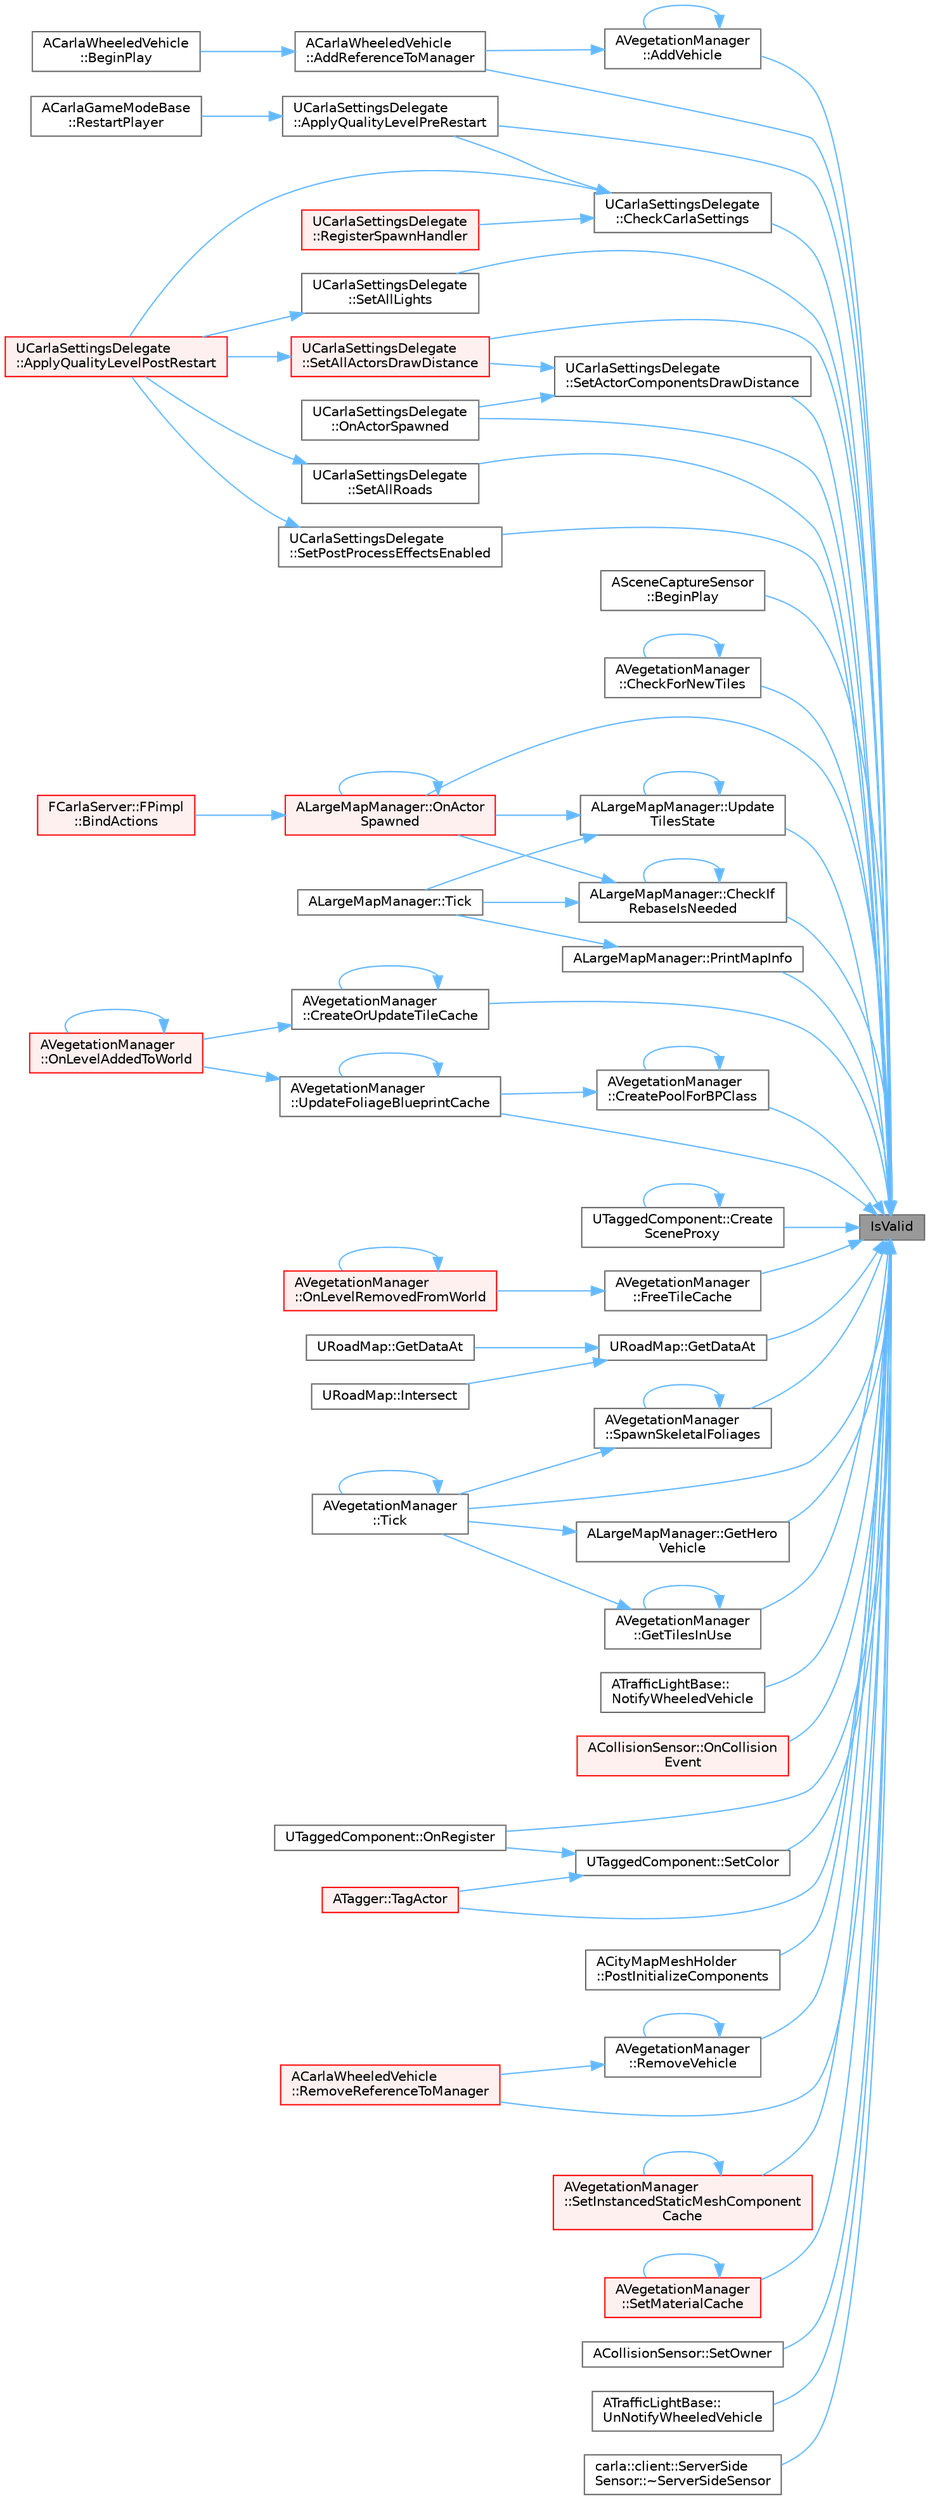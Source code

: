 digraph "IsValid"
{
 // INTERACTIVE_SVG=YES
 // LATEX_PDF_SIZE
  bgcolor="transparent";
  edge [fontname=Helvetica,fontsize=10,labelfontname=Helvetica,labelfontsize=10];
  node [fontname=Helvetica,fontsize=10,shape=box,height=0.2,width=0.4];
  rankdir="RL";
  Node1 [id="Node000001",label="IsValid",height=0.2,width=0.4,color="gray40", fillcolor="grey60", style="filled", fontcolor="black",tooltip=" "];
  Node1 -> Node2 [id="edge1_Node000001_Node000002",dir="back",color="steelblue1",style="solid",tooltip=" "];
  Node2 [id="Node000002",label="ACarlaWheeledVehicle\l::AddReferenceToManager",height=0.2,width=0.4,color="grey40", fillcolor="white", style="filled",URL="$d5/d70/classACarlaWheeledVehicle.html#a1c477838cd3be7dc9a12e589e676168e",tooltip=" "];
  Node2 -> Node3 [id="edge2_Node000002_Node000003",dir="back",color="steelblue1",style="solid",tooltip=" "];
  Node3 [id="Node000003",label="ACarlaWheeledVehicle\l::BeginPlay",height=0.2,width=0.4,color="grey40", fillcolor="white", style="filled",URL="$d5/d70/classACarlaWheeledVehicle.html#a3d0d084ca4b3bf7b7ad245ebe4178952",tooltip=" "];
  Node1 -> Node4 [id="edge3_Node000001_Node000004",dir="back",color="steelblue1",style="solid",tooltip=" "];
  Node4 [id="Node000004",label="AVegetationManager\l::AddVehicle",height=0.2,width=0.4,color="grey40", fillcolor="white", style="filled",URL="$dd/dfc/classAVegetationManager.html#a754a4ad1c9c4cbd269ba7f722ec9d775",tooltip=" "];
  Node4 -> Node2 [id="edge4_Node000004_Node000002",dir="back",color="steelblue1",style="solid",tooltip=" "];
  Node4 -> Node4 [id="edge5_Node000004_Node000004",dir="back",color="steelblue1",style="solid",tooltip=" "];
  Node1 -> Node5 [id="edge6_Node000001_Node000005",dir="back",color="steelblue1",style="solid",tooltip=" "];
  Node5 [id="Node000005",label="UCarlaSettingsDelegate\l::ApplyQualityLevelPreRestart",height=0.2,width=0.4,color="grey40", fillcolor="white", style="filled",URL="$d4/d74/classUCarlaSettingsDelegate.html#a031911c88b39079b47333baa8f876ed0",tooltip="Before loading a level, apply the current settings."];
  Node5 -> Node6 [id="edge7_Node000005_Node000006",dir="back",color="steelblue1",style="solid",tooltip=" "];
  Node6 [id="Node000006",label="ACarlaGameModeBase\l::RestartPlayer",height=0.2,width=0.4,color="grey40", fillcolor="white", style="filled",URL="$db/de5/classACarlaGameModeBase.html#a6432ad32a9c3868d814f51c8b96a4b83",tooltip=" "];
  Node1 -> Node7 [id="edge8_Node000001_Node000007",dir="back",color="steelblue1",style="solid",tooltip=" "];
  Node7 [id="Node000007",label="ASceneCaptureSensor\l::BeginPlay",height=0.2,width=0.4,color="grey40", fillcolor="white", style="filled",URL="$d4/d60/classASceneCaptureSensor.html#ab30a412d7911d6c725b2546ede4a5e1e",tooltip=" "];
  Node1 -> Node8 [id="edge9_Node000001_Node000008",dir="back",color="steelblue1",style="solid",tooltip=" "];
  Node8 [id="Node000008",label="UCarlaSettingsDelegate\l::CheckCarlaSettings",height=0.2,width=0.4,color="grey40", fillcolor="white", style="filled",URL="$d4/d74/classUCarlaSettingsDelegate.html#a49b127a6a6b42898ba84b11f471101a4",tooltip="Check that the world, instance and settings are valid and save the CarlaSettings instance."];
  Node8 -> Node9 [id="edge10_Node000008_Node000009",dir="back",color="steelblue1",style="solid",tooltip=" "];
  Node9 [id="Node000009",label="UCarlaSettingsDelegate\l::ApplyQualityLevelPostRestart",height=0.2,width=0.4,color="red", fillcolor="#FFF0F0", style="filled",URL="$d4/d74/classUCarlaSettingsDelegate.html#a2858c1abdcd9d89bd02771e545e69c95",tooltip="After loading a level, apply the current settings."];
  Node8 -> Node5 [id="edge11_Node000008_Node000005",dir="back",color="steelblue1",style="solid",tooltip=" "];
  Node8 -> Node11 [id="edge12_Node000008_Node000011",dir="back",color="steelblue1",style="solid",tooltip=" "];
  Node11 [id="Node000011",label="UCarlaSettingsDelegate\l::RegisterSpawnHandler",height=0.2,width=0.4,color="red", fillcolor="#FFF0F0", style="filled",URL="$d4/d74/classUCarlaSettingsDelegate.html#a900624f3af1f62fbffd963fcb22f881c",tooltip="Create the event trigger handler for all the newly spawned actors to be processed with a custom funct..."];
  Node1 -> Node12 [id="edge13_Node000001_Node000012",dir="back",color="steelblue1",style="solid",tooltip=" "];
  Node12 [id="Node000012",label="AVegetationManager\l::CheckForNewTiles",height=0.2,width=0.4,color="grey40", fillcolor="white", style="filled",URL="$dd/dfc/classAVegetationManager.html#a19bd46f892ce65d008e4951d630f60a5",tooltip=" "];
  Node12 -> Node12 [id="edge14_Node000012_Node000012",dir="back",color="steelblue1",style="solid",tooltip=" "];
  Node1 -> Node13 [id="edge15_Node000001_Node000013",dir="back",color="steelblue1",style="solid",tooltip=" "];
  Node13 [id="Node000013",label="ALargeMapManager::CheckIf\lRebaseIsNeeded",height=0.2,width=0.4,color="grey40", fillcolor="white", style="filled",URL="$d9/d4b/classALargeMapManager.html#a93ad8e052f2af2d4d8adff571d8b0c89",tooltip=" "];
  Node13 -> Node13 [id="edge16_Node000013_Node000013",dir="back",color="steelblue1",style="solid",tooltip=" "];
  Node13 -> Node14 [id="edge17_Node000013_Node000014",dir="back",color="steelblue1",style="solid",tooltip=" "];
  Node14 [id="Node000014",label="ALargeMapManager::OnActor\lSpawned",height=0.2,width=0.4,color="red", fillcolor="#FFF0F0", style="filled",URL="$d9/d4b/classALargeMapManager.html#a4db8db5e5de04f87f71b1fd36d9b6735",tooltip=" "];
  Node14 -> Node15 [id="edge18_Node000014_Node000015",dir="back",color="steelblue1",style="solid",tooltip=" "];
  Node15 [id="Node000015",label="FCarlaServer::FPimpl\l::BindActions",height=0.2,width=0.4,color="red", fillcolor="#FFF0F0", style="filled",URL="$d7/d97/classFCarlaServer_1_1FPimpl.html#a675a6b572112a21e8bc011dddfd0de86",tooltip=" "];
  Node14 -> Node14 [id="edge19_Node000014_Node000014",dir="back",color="steelblue1",style="solid",tooltip=" "];
  Node13 -> Node39 [id="edge20_Node000013_Node000039",dir="back",color="steelblue1",style="solid",tooltip=" "];
  Node39 [id="Node000039",label="ALargeMapManager::Tick",height=0.2,width=0.4,color="grey40", fillcolor="white", style="filled",URL="$d9/d4b/classALargeMapManager.html#aa8b88f7b5c296ff148be41becbd67201",tooltip=" "];
  Node1 -> Node40 [id="edge21_Node000001_Node000040",dir="back",color="steelblue1",style="solid",tooltip=" "];
  Node40 [id="Node000040",label="AVegetationManager\l::CreateOrUpdateTileCache",height=0.2,width=0.4,color="grey40", fillcolor="white", style="filled",URL="$dd/dfc/classAVegetationManager.html#a9181debaeebfb82bc853ec5b9abc400d",tooltip=" "];
  Node40 -> Node40 [id="edge22_Node000040_Node000040",dir="back",color="steelblue1",style="solid",tooltip=" "];
  Node40 -> Node41 [id="edge23_Node000040_Node000041",dir="back",color="steelblue1",style="solid",tooltip=" "];
  Node41 [id="Node000041",label="AVegetationManager\l::OnLevelAddedToWorld",height=0.2,width=0.4,color="red", fillcolor="#FFF0F0", style="filled",URL="$dd/dfc/classAVegetationManager.html#acf2b61c9dc617c0968f75af789a3232c",tooltip=" "];
  Node41 -> Node41 [id="edge24_Node000041_Node000041",dir="back",color="steelblue1",style="solid",tooltip=" "];
  Node1 -> Node43 [id="edge25_Node000001_Node000043",dir="back",color="steelblue1",style="solid",tooltip=" "];
  Node43 [id="Node000043",label="AVegetationManager\l::CreatePoolForBPClass",height=0.2,width=0.4,color="grey40", fillcolor="white", style="filled",URL="$dd/dfc/classAVegetationManager.html#aa3bcf28146717a16263fba4be85003d4",tooltip=" "];
  Node43 -> Node43 [id="edge26_Node000043_Node000043",dir="back",color="steelblue1",style="solid",tooltip=" "];
  Node43 -> Node44 [id="edge27_Node000043_Node000044",dir="back",color="steelblue1",style="solid",tooltip=" "];
  Node44 [id="Node000044",label="AVegetationManager\l::UpdateFoliageBlueprintCache",height=0.2,width=0.4,color="grey40", fillcolor="white", style="filled",URL="$dd/dfc/classAVegetationManager.html#a634bf842e0f9c66dc96bae3a7dc0e5b4",tooltip=" "];
  Node44 -> Node41 [id="edge28_Node000044_Node000041",dir="back",color="steelblue1",style="solid",tooltip=" "];
  Node44 -> Node44 [id="edge29_Node000044_Node000044",dir="back",color="steelblue1",style="solid",tooltip=" "];
  Node1 -> Node45 [id="edge30_Node000001_Node000045",dir="back",color="steelblue1",style="solid",tooltip=" "];
  Node45 [id="Node000045",label="UTaggedComponent::Create\lSceneProxy",height=0.2,width=0.4,color="grey40", fillcolor="white", style="filled",URL="$d8/d9f/classUTaggedComponent.html#a025dda6256e72588b4a57e4c262c4552",tooltip=" "];
  Node45 -> Node45 [id="edge31_Node000045_Node000045",dir="back",color="steelblue1",style="solid",tooltip=" "];
  Node1 -> Node46 [id="edge32_Node000001_Node000046",dir="back",color="steelblue1",style="solid",tooltip=" "];
  Node46 [id="Node000046",label="AVegetationManager\l::FreeTileCache",height=0.2,width=0.4,color="grey40", fillcolor="white", style="filled",URL="$dd/dfc/classAVegetationManager.html#a79e5771a17cde84828630b0950614708",tooltip=" "];
  Node46 -> Node47 [id="edge33_Node000046_Node000047",dir="back",color="steelblue1",style="solid",tooltip=" "];
  Node47 [id="Node000047",label="AVegetationManager\l::OnLevelRemovedFromWorld",height=0.2,width=0.4,color="red", fillcolor="#FFF0F0", style="filled",URL="$dd/dfc/classAVegetationManager.html#ad14ab10f1fcb2061571fcc69adcbedfc",tooltip=" "];
  Node47 -> Node47 [id="edge34_Node000047_Node000047",dir="back",color="steelblue1",style="solid",tooltip=" "];
  Node1 -> Node48 [id="edge35_Node000001_Node000048",dir="back",color="steelblue1",style="solid",tooltip=" "];
  Node48 [id="Node000048",label="URoadMap::GetDataAt",height=0.2,width=0.4,color="grey40", fillcolor="white", style="filled",URL="$d5/db2/classURoadMap.html#ac59d61929c6932dffc5cc09e79628b9a",tooltip="Retrieve the data stored at a given pixel."];
  Node48 -> Node49 [id="edge36_Node000048_Node000049",dir="back",color="steelblue1",style="solid",tooltip=" "];
  Node49 [id="Node000049",label="URoadMap::GetDataAt",height=0.2,width=0.4,color="grey40", fillcolor="white", style="filled",URL="$d5/db2/classURoadMap.html#a2d9cb2dfd43f8fb469f320ca6b0b81ca",tooltip="Clamps value if lies outside map limits."];
  Node48 -> Node50 [id="edge37_Node000048_Node000050",dir="back",color="steelblue1",style="solid",tooltip=" "];
  Node50 [id="Node000050",label="URoadMap::Intersect",height=0.2,width=0.4,color="grey40", fillcolor="white", style="filled",URL="$d5/db2/classURoadMap.html#ac40ce0534934a56138113b4991b530c1",tooltip="Intersect actor bounds with map."];
  Node1 -> Node51 [id="edge38_Node000001_Node000051",dir="back",color="steelblue1",style="solid",tooltip=" "];
  Node51 [id="Node000051",label="ALargeMapManager::GetHero\lVehicle",height=0.2,width=0.4,color="grey40", fillcolor="white", style="filled",URL="$d9/d4b/classALargeMapManager.html#a295ec983de812cf843712e5cc813b222",tooltip=" "];
  Node51 -> Node52 [id="edge39_Node000051_Node000052",dir="back",color="steelblue1",style="solid",tooltip=" "];
  Node52 [id="Node000052",label="AVegetationManager\l::Tick",height=0.2,width=0.4,color="grey40", fillcolor="white", style="filled",URL="$dd/dfc/classAVegetationManager.html#ada74503c5ecccbf6bde2f4c065bca528",tooltip=" "];
  Node52 -> Node52 [id="edge40_Node000052_Node000052",dir="back",color="steelblue1",style="solid",tooltip=" "];
  Node1 -> Node53 [id="edge41_Node000001_Node000053",dir="back",color="steelblue1",style="solid",tooltip=" "];
  Node53 [id="Node000053",label="AVegetationManager\l::GetTilesInUse",height=0.2,width=0.4,color="grey40", fillcolor="white", style="filled",URL="$dd/dfc/classAVegetationManager.html#af28528442b4fd8e977b39b5777d839d2",tooltip=" "];
  Node53 -> Node53 [id="edge42_Node000053_Node000053",dir="back",color="steelblue1",style="solid",tooltip=" "];
  Node53 -> Node52 [id="edge43_Node000053_Node000052",dir="back",color="steelblue1",style="solid",tooltip=" "];
  Node1 -> Node54 [id="edge44_Node000001_Node000054",dir="back",color="steelblue1",style="solid",tooltip=" "];
  Node54 [id="Node000054",label="ATrafficLightBase::\lNotifyWheeledVehicle",height=0.2,width=0.4,color="grey40", fillcolor="white", style="filled",URL="$d2/d23/classATrafficLightBase.html#a8c5d573bf23c2c894f8aaf35daa3b909",tooltip=" "];
  Node1 -> Node14 [id="edge45_Node000001_Node000014",dir="back",color="steelblue1",style="solid",tooltip=" "];
  Node1 -> Node55 [id="edge46_Node000001_Node000055",dir="back",color="steelblue1",style="solid",tooltip=" "];
  Node55 [id="Node000055",label="UCarlaSettingsDelegate\l::OnActorSpawned",height=0.2,width=0.4,color="grey40", fillcolor="white", style="filled",URL="$d4/d74/classUCarlaSettingsDelegate.html#acc8c5a9d74a00339d11ab6145dff6b35",tooltip="Function to apply to the actor that is being spawned to apply the current settings."];
  Node1 -> Node56 [id="edge47_Node000001_Node000056",dir="back",color="steelblue1",style="solid",tooltip=" "];
  Node56 [id="Node000056",label="ACollisionSensor::OnCollision\lEvent",height=0.2,width=0.4,color="red", fillcolor="#FFF0F0", style="filled",URL="$d8/de9/classACollisionSensor.html#ab4fa46f2abc1fbc290f967bb18e7e13e",tooltip=" "];
  Node1 -> Node60 [id="edge48_Node000001_Node000060",dir="back",color="steelblue1",style="solid",tooltip=" "];
  Node60 [id="Node000060",label="UTaggedComponent::OnRegister",height=0.2,width=0.4,color="grey40", fillcolor="white", style="filled",URL="$d8/d9f/classUTaggedComponent.html#a19f098c49f1510438c8e281cd247931a",tooltip=" "];
  Node1 -> Node61 [id="edge49_Node000001_Node000061",dir="back",color="steelblue1",style="solid",tooltip=" "];
  Node61 [id="Node000061",label="ACityMapMeshHolder\l::PostInitializeComponents",height=0.2,width=0.4,color="grey40", fillcolor="white", style="filled",URL="$da/d1a/classACityMapMeshHolder.html#a0a8bef1398143fefe4c9a443edd4b393",tooltip=" "];
  Node1 -> Node62 [id="edge50_Node000001_Node000062",dir="back",color="steelblue1",style="solid",tooltip=" "];
  Node62 [id="Node000062",label="ALargeMapManager::PrintMapInfo",height=0.2,width=0.4,color="grey40", fillcolor="white", style="filled",URL="$d9/d4b/classALargeMapManager.html#a1ffb0a3542163da0f807fa25b15a3513",tooltip=" "];
  Node62 -> Node39 [id="edge51_Node000062_Node000039",dir="back",color="steelblue1",style="solid",tooltip=" "];
  Node1 -> Node63 [id="edge52_Node000001_Node000063",dir="back",color="steelblue1",style="solid",tooltip=" "];
  Node63 [id="Node000063",label="ACarlaWheeledVehicle\l::RemoveReferenceToManager",height=0.2,width=0.4,color="red", fillcolor="#FFF0F0", style="filled",URL="$d5/d70/classACarlaWheeledVehicle.html#aefdbd49831e9b397041f476a57facbcd",tooltip=" "];
  Node1 -> Node65 [id="edge53_Node000001_Node000065",dir="back",color="steelblue1",style="solid",tooltip=" "];
  Node65 [id="Node000065",label="AVegetationManager\l::RemoveVehicle",height=0.2,width=0.4,color="grey40", fillcolor="white", style="filled",URL="$dd/dfc/classAVegetationManager.html#a90fdf09875859fe520d1d48ca8b202ae",tooltip=" "];
  Node65 -> Node63 [id="edge54_Node000065_Node000063",dir="back",color="steelblue1",style="solid",tooltip=" "];
  Node65 -> Node65 [id="edge55_Node000065_Node000065",dir="back",color="steelblue1",style="solid",tooltip=" "];
  Node1 -> Node66 [id="edge56_Node000001_Node000066",dir="back",color="steelblue1",style="solid",tooltip=" "];
  Node66 [id="Node000066",label="UCarlaSettingsDelegate\l::SetActorComponentsDrawDistance",height=0.2,width=0.4,color="grey40", fillcolor="white", style="filled",URL="$d4/d74/classUCarlaSettingsDelegate.html#aec8ef3763d169c8ca4632395f8f3d219",tooltip=" "];
  Node66 -> Node55 [id="edge57_Node000066_Node000055",dir="back",color="steelblue1",style="solid",tooltip=" "];
  Node66 -> Node67 [id="edge58_Node000066_Node000067",dir="back",color="steelblue1",style="solid",tooltip=" "];
  Node67 [id="Node000067",label="UCarlaSettingsDelegate\l::SetAllActorsDrawDistance",height=0.2,width=0.4,color="red", fillcolor="#FFF0F0", style="filled",URL="$d4/d74/classUCarlaSettingsDelegate.html#a828bac6fa9a095bd3b9980084779184c",tooltip=" "];
  Node67 -> Node9 [id="edge59_Node000067_Node000009",dir="back",color="steelblue1",style="solid",tooltip=" "];
  Node1 -> Node67 [id="edge60_Node000001_Node000067",dir="back",color="steelblue1",style="solid",tooltip=" "];
  Node1 -> Node69 [id="edge61_Node000001_Node000069",dir="back",color="steelblue1",style="solid",tooltip=" "];
  Node69 [id="Node000069",label="UCarlaSettingsDelegate\l::SetAllLights",height=0.2,width=0.4,color="grey40", fillcolor="white", style="filled",URL="$d4/d74/classUCarlaSettingsDelegate.html#abedaaf9ed1efaafd12350748f3d17e29",tooltip=" "];
  Node69 -> Node9 [id="edge62_Node000069_Node000009",dir="back",color="steelblue1",style="solid",tooltip=" "];
  Node1 -> Node70 [id="edge63_Node000001_Node000070",dir="back",color="steelblue1",style="solid",tooltip=" "];
  Node70 [id="Node000070",label="UCarlaSettingsDelegate\l::SetAllRoads",height=0.2,width=0.4,color="grey40", fillcolor="white", style="filled",URL="$d4/d74/classUCarlaSettingsDelegate.html#a00694d985799c3d8509066c50e4e9c89",tooltip=" "];
  Node70 -> Node9 [id="edge64_Node000070_Node000009",dir="back",color="steelblue1",style="solid",tooltip=" "];
  Node1 -> Node71 [id="edge65_Node000001_Node000071",dir="back",color="steelblue1",style="solid",tooltip=" "];
  Node71 [id="Node000071",label="UTaggedComponent::SetColor",height=0.2,width=0.4,color="grey40", fillcolor="white", style="filled",URL="$d8/d9f/classUTaggedComponent.html#a996f100e6eead478883b85cbb1d54569",tooltip=" "];
  Node71 -> Node60 [id="edge66_Node000071_Node000060",dir="back",color="steelblue1",style="solid",tooltip=" "];
  Node71 -> Node72 [id="edge67_Node000071_Node000072",dir="back",color="steelblue1",style="solid",tooltip=" "];
  Node72 [id="Node000072",label="ATagger::TagActor",height=0.2,width=0.4,color="red", fillcolor="#FFF0F0", style="filled",URL="$da/d86/classATagger.html#ad0a7c11b5b6a58abecd4a7b5587eeb6a",tooltip="Set the tag of an actor."];
  Node1 -> Node84 [id="edge68_Node000001_Node000084",dir="back",color="steelblue1",style="solid",tooltip=" "];
  Node84 [id="Node000084",label="AVegetationManager\l::SetInstancedStaticMeshComponent\lCache",height=0.2,width=0.4,color="red", fillcolor="#FFF0F0", style="filled",URL="$dd/dfc/classAVegetationManager.html#a25d35874d855f175831b073c099b6ce0",tooltip=" "];
  Node84 -> Node84 [id="edge69_Node000084_Node000084",dir="back",color="steelblue1",style="solid",tooltip=" "];
  Node1 -> Node86 [id="edge70_Node000001_Node000086",dir="back",color="steelblue1",style="solid",tooltip=" "];
  Node86 [id="Node000086",label="AVegetationManager\l::SetMaterialCache",height=0.2,width=0.4,color="red", fillcolor="#FFF0F0", style="filled",URL="$dd/dfc/classAVegetationManager.html#a6c109718ebfecaf396d9ab9365dc3334",tooltip=" "];
  Node86 -> Node86 [id="edge71_Node000086_Node000086",dir="back",color="steelblue1",style="solid",tooltip=" "];
  Node1 -> Node58 [id="edge72_Node000001_Node000058",dir="back",color="steelblue1",style="solid",tooltip=" "];
  Node58 [id="Node000058",label="ACollisionSensor::SetOwner",height=0.2,width=0.4,color="grey40", fillcolor="white", style="filled",URL="$d8/de9/classACollisionSensor.html#a182d28935eb0b680bf28bf2a85e21355",tooltip=" "];
  Node1 -> Node87 [id="edge73_Node000001_Node000087",dir="back",color="steelblue1",style="solid",tooltip=" "];
  Node87 [id="Node000087",label="UCarlaSettingsDelegate\l::SetPostProcessEffectsEnabled",height=0.2,width=0.4,color="grey40", fillcolor="white", style="filled",URL="$d4/d74/classUCarlaSettingsDelegate.html#a0073181cd20b9f89f2183505325b9dcc",tooltip=" "];
  Node87 -> Node9 [id="edge74_Node000087_Node000009",dir="back",color="steelblue1",style="solid",tooltip=" "];
  Node1 -> Node88 [id="edge75_Node000001_Node000088",dir="back",color="steelblue1",style="solid",tooltip=" "];
  Node88 [id="Node000088",label="AVegetationManager\l::SpawnSkeletalFoliages",height=0.2,width=0.4,color="grey40", fillcolor="white", style="filled",URL="$dd/dfc/classAVegetationManager.html#a12dd465c5e5cbf21c78818bbee11b877",tooltip=" "];
  Node88 -> Node88 [id="edge76_Node000088_Node000088",dir="back",color="steelblue1",style="solid",tooltip=" "];
  Node88 -> Node52 [id="edge77_Node000088_Node000052",dir="back",color="steelblue1",style="solid",tooltip=" "];
  Node1 -> Node72 [id="edge78_Node000001_Node000072",dir="back",color="steelblue1",style="solid",tooltip=" "];
  Node1 -> Node52 [id="edge79_Node000001_Node000052",dir="back",color="steelblue1",style="solid",tooltip=" "];
  Node1 -> Node89 [id="edge80_Node000001_Node000089",dir="back",color="steelblue1",style="solid",tooltip=" "];
  Node89 [id="Node000089",label="ATrafficLightBase::\lUnNotifyWheeledVehicle",height=0.2,width=0.4,color="grey40", fillcolor="white", style="filled",URL="$d2/d23/classATrafficLightBase.html#ac9e6dfcf453aec6e534a80c1bea284a2",tooltip=" "];
  Node1 -> Node44 [id="edge81_Node000001_Node000044",dir="back",color="steelblue1",style="solid",tooltip=" "];
  Node1 -> Node90 [id="edge82_Node000001_Node000090",dir="back",color="steelblue1",style="solid",tooltip=" "];
  Node90 [id="Node000090",label="ALargeMapManager::Update\lTilesState",height=0.2,width=0.4,color="grey40", fillcolor="white", style="filled",URL="$d9/d4b/classALargeMapManager.html#a2b57d4a4247bc0bc70f6902baadaa7c6",tooltip=" "];
  Node90 -> Node14 [id="edge83_Node000090_Node000014",dir="back",color="steelblue1",style="solid",tooltip=" "];
  Node90 -> Node39 [id="edge84_Node000090_Node000039",dir="back",color="steelblue1",style="solid",tooltip=" "];
  Node90 -> Node90 [id="edge85_Node000090_Node000090",dir="back",color="steelblue1",style="solid",tooltip=" "];
  Node1 -> Node91 [id="edge86_Node000001_Node000091",dir="back",color="steelblue1",style="solid",tooltip=" "];
  Node91 [id="Node000091",label="carla::client::ServerSide\lSensor::~ServerSideSensor",height=0.2,width=0.4,color="grey40", fillcolor="white", style="filled",URL="$de/d68/classcarla_1_1client_1_1ServerSideSensor.html#a1201671eeb012dca84d5159d1921512a",tooltip=" "];
}
